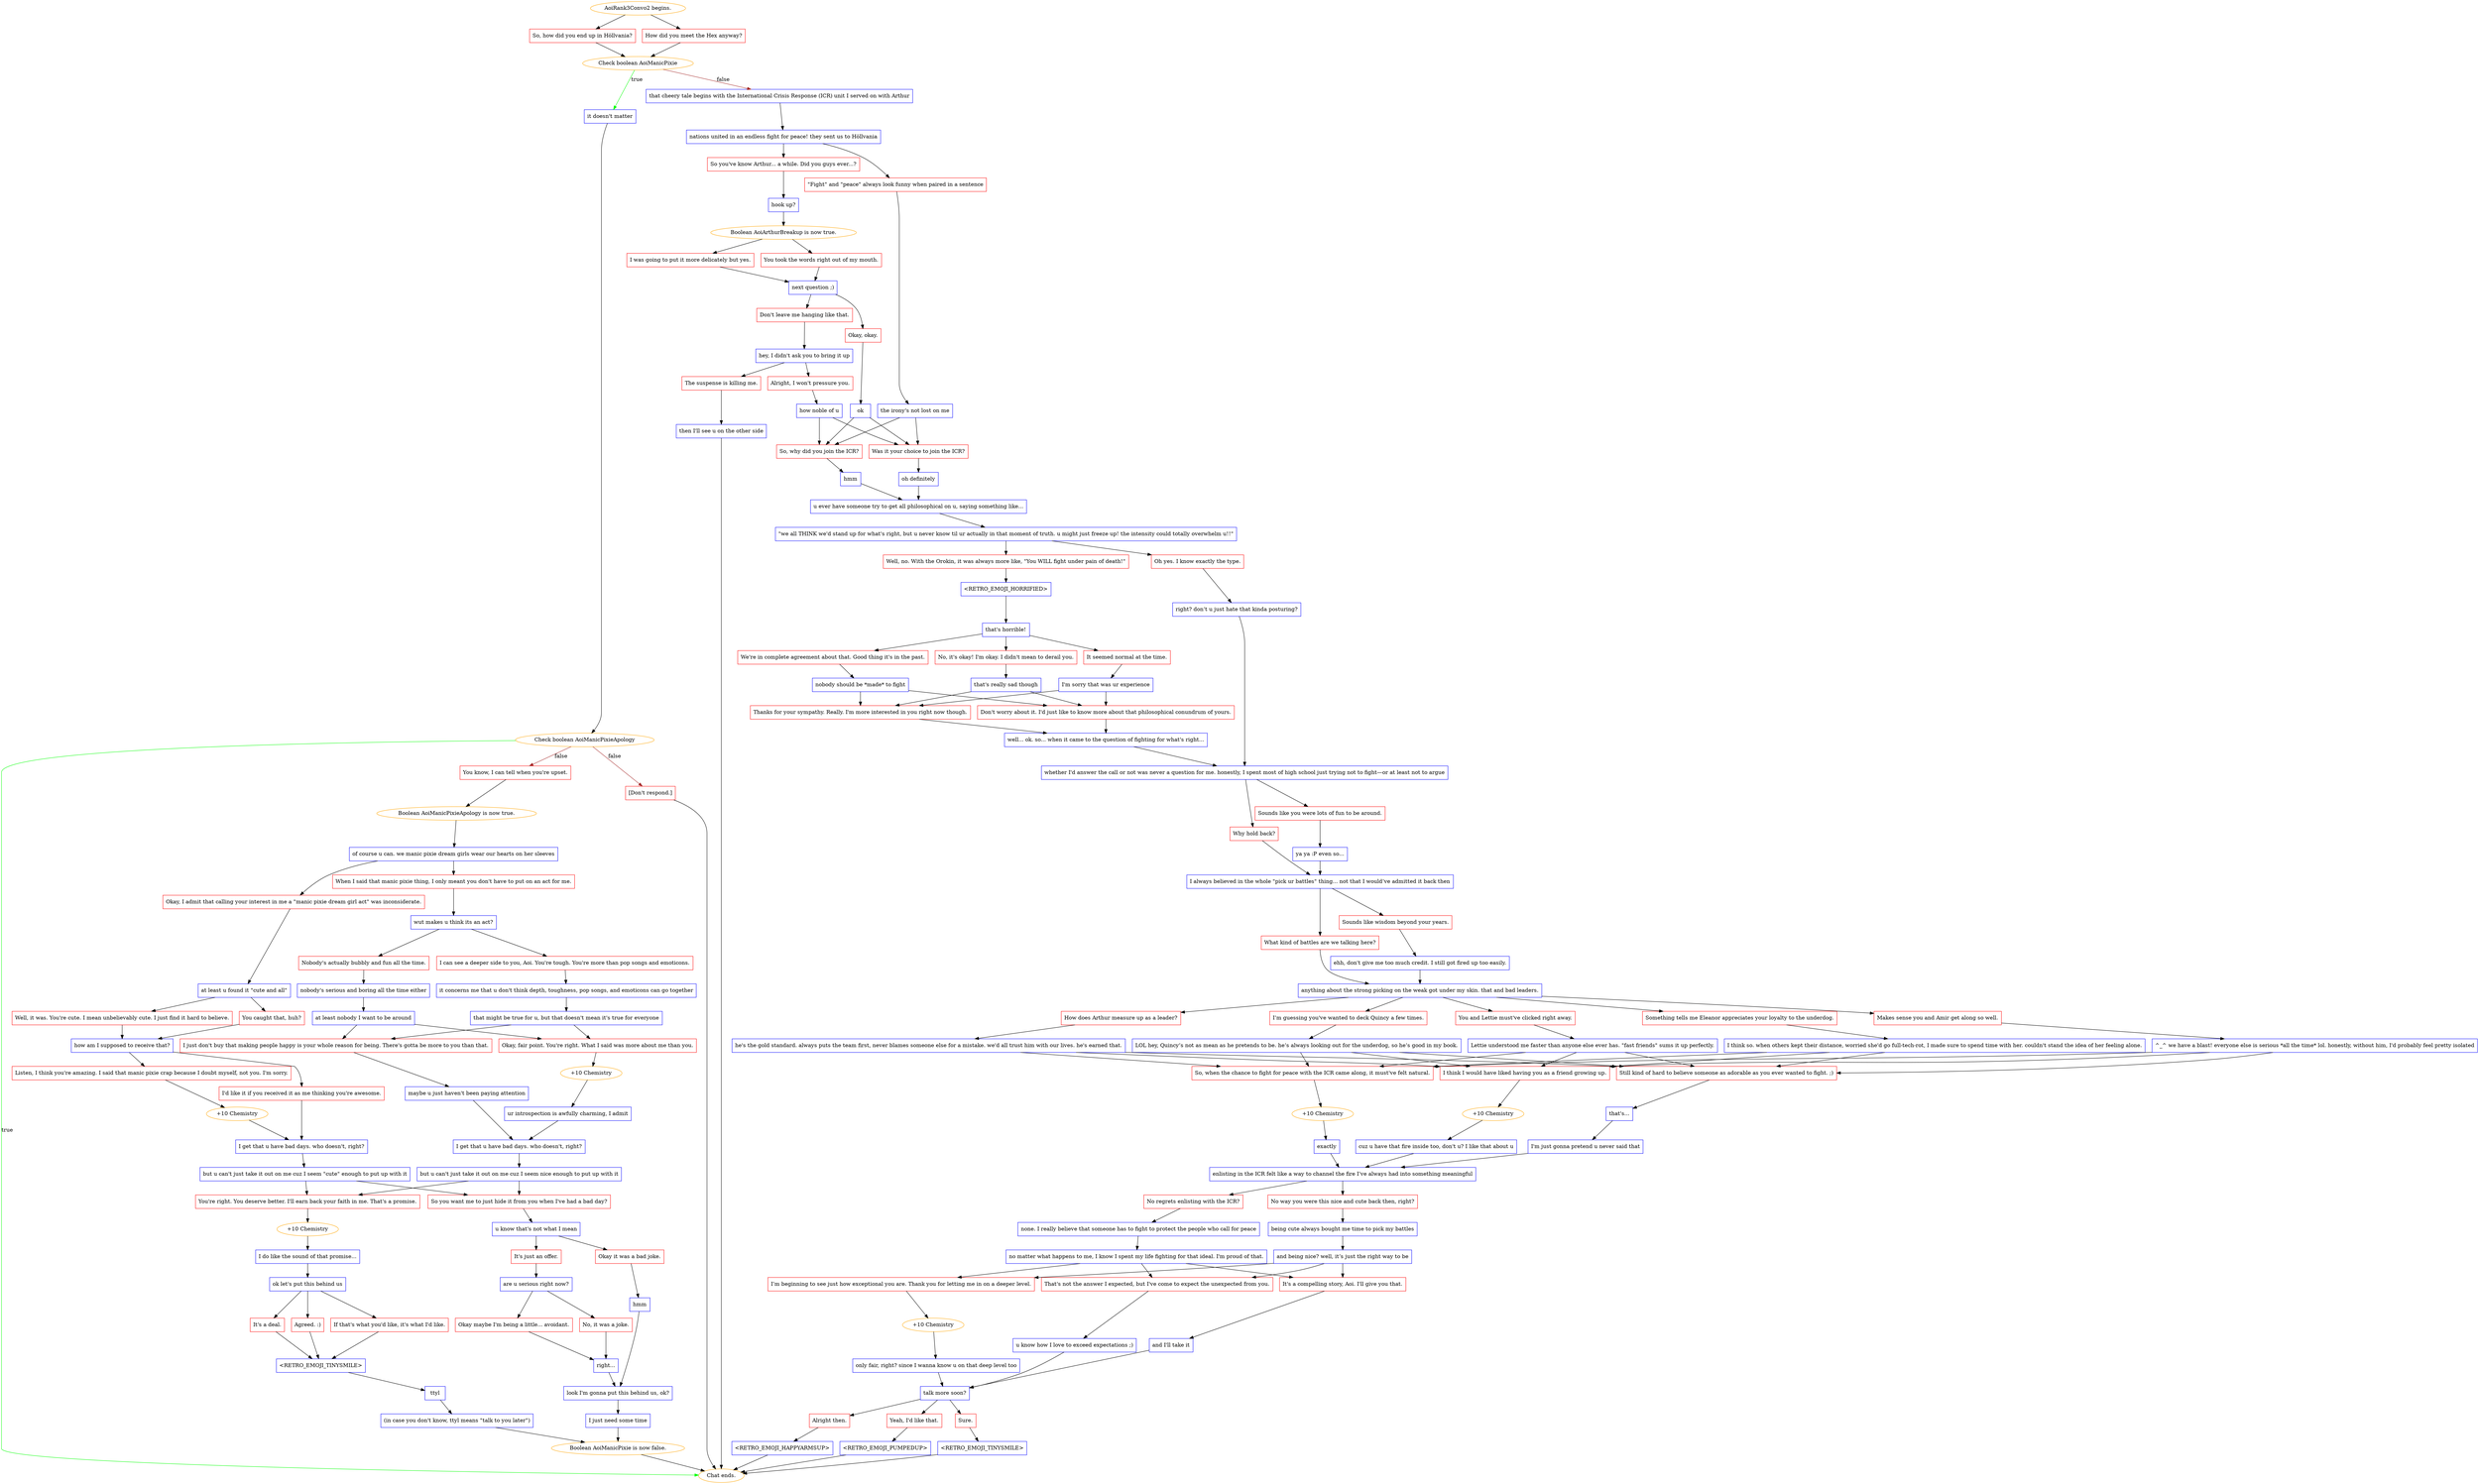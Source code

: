 digraph {
	"AoiRank3Convo2 begins." [color=orange];
		"AoiRank3Convo2 begins." -> j2371593943;
		"AoiRank3Convo2 begins." -> j2923131418;
	j2371593943 [label="So, how did you end up in Höllvania?",shape=box,color=red];
		j2371593943 -> j1553637798;
	j2923131418 [label="How did you meet the Hex anyway?",shape=box,color=red];
		j2923131418 -> j1553637798;
	j1553637798 [label="Check boolean AoiManicPixie",color=orange];
		j1553637798 -> j3886910017 [label=true,color=green];
		j1553637798 -> j3769025632 [label=false,color=brown];
	j3886910017 [label="it doesn't matter",shape=box,color=blue];
		j3886910017 -> j2806985163;
	j3769025632 [label="that cheery tale begins with the International Crisis Response (ICR) unit I served on with Arthur",shape=box,color=blue];
		j3769025632 -> j68569452;
	j2806985163 [label="Check boolean AoiManicPixieApology",color=orange];
		j2806985163 -> "Chat ends." [label=true,color=green];
		j2806985163 -> j2143314528 [label=false,color=brown];
		j2806985163 -> j3753019363 [label=false,color=brown];
	j68569452 [label="nations united in an endless fight for peace! they sent us to Höllvania",shape=box,color=blue];
		j68569452 -> j332245291;
		j68569452 -> j2054961426;
	"Chat ends." [color=orange];
	j2143314528 [label="You know, I can tell when you're upset.",shape=box,color=red];
		j2143314528 -> j99077350;
	j3753019363 [label="[Don't respond.]",shape=box,color=red];
		j3753019363 -> "Chat ends.";
	j332245291 [label="So you've know Arthur... a while. Did you guys ever...?",shape=box,color=red];
		j332245291 -> j2104833010;
	j2054961426 [label="\"Fight\" and \"peace\" always look funny when paired in a sentence",shape=box,color=red];
		j2054961426 -> j2420625791;
	j99077350 [label="Boolean AoiManicPixieApology is now true.",color=orange];
		j99077350 -> j2886802014;
	j2104833010 [label="hook up?",shape=box,color=blue];
		j2104833010 -> j1782455318;
	j2420625791 [label="the irony's not lost on me",shape=box,color=blue];
		j2420625791 -> j3979995432;
		j2420625791 -> j532891705;
	j2886802014 [label="of course u can. we manic pixie dream girls wear our hearts on her sleeves",shape=box,color=blue];
		j2886802014 -> j1285171333;
		j2886802014 -> j1114605179;
	j1782455318 [label="Boolean AoiArthurBreakup is now true.",color=orange];
		j1782455318 -> j593768754;
		j1782455318 -> j3864533102;
	j3979995432 [label="So, why did you join the ICR?",shape=box,color=red];
		j3979995432 -> j2304805677;
	j532891705 [label="Was it your choice to join the ICR?",shape=box,color=red];
		j532891705 -> j2285571011;
	j1285171333 [label="Okay, I admit that calling your interest in me a \"manic pixie dream girl act\" was inconsiderate.",shape=box,color=red];
		j1285171333 -> j2622085966;
	j1114605179 [label="When I said that manic pixie thing, I only meant you don't have to put on an act for me.",shape=box,color=red];
		j1114605179 -> j4097108182;
	j593768754 [label="I was going to put it more delicately but yes.",shape=box,color=red];
		j593768754 -> j959886002;
	j3864533102 [label="You took the words right out of my mouth.",shape=box,color=red];
		j3864533102 -> j959886002;
	j2304805677 [label="hmm",shape=box,color=blue];
		j2304805677 -> j3470550861;
	j2285571011 [label="oh definitely",shape=box,color=blue];
		j2285571011 -> j3470550861;
	j2622085966 [label="at least u found it \"cute and all\"",shape=box,color=blue];
		j2622085966 -> j231304589;
		j2622085966 -> j1888515488;
	j4097108182 [label="wut makes u think its an act?",shape=box,color=blue];
		j4097108182 -> j2223421155;
		j4097108182 -> j3414619946;
	j959886002 [label="next question ;)",shape=box,color=blue];
		j959886002 -> j1543335070;
		j959886002 -> j3064901456;
	j3470550861 [label="u ever have someone try to get all philosophical on u, saying something like...",shape=box,color=blue];
		j3470550861 -> j419560139;
	j231304589 [label="Well, it was. You're cute. I mean unbelievably cute. I just find it hard to believe.",shape=box,color=red];
		j231304589 -> j1157360420;
	j1888515488 [label="You caught that, huh?",shape=box,color=red];
		j1888515488 -> j1157360420;
	j2223421155 [label="Nobody's actually bubbly and fun all the time.",shape=box,color=red];
		j2223421155 -> j1407242303;
	j3414619946 [label="I can see a deeper side to you, Aoi. You're tough. You're more than pop songs and emoticons.",shape=box,color=red];
		j3414619946 -> j74515036;
	j1543335070 [label="Don't leave me hanging like that.",shape=box,color=red];
		j1543335070 -> j877756907;
	j3064901456 [label="Okay, okay.",shape=box,color=red];
		j3064901456 -> j2967577587;
	j419560139 [label="\"we all THINK we'd stand up for what's right, but u never know til ur actually in that moment of truth. u might just freeze up! the intensity could totally overwhelm u!!\"",shape=box,color=blue];
		j419560139 -> j2709428349;
		j419560139 -> j1968325625;
	j1157360420 [label="how am I supposed to receive that?",shape=box,color=blue];
		j1157360420 -> j1340554806;
		j1157360420 -> j2837396914;
	j1407242303 [label="nobody's serious and boring all the time either",shape=box,color=blue];
		j1407242303 -> j3118323926;
	j74515036 [label="it concerns me that u don't think depth, toughness, pop songs, and emoticons can go together",shape=box,color=blue];
		j74515036 -> j2513068774;
	j877756907 [label="hey, I didn't ask you to bring it up",shape=box,color=blue];
		j877756907 -> j1118661936;
		j877756907 -> j4220309347;
	j2967577587 [label="ok",shape=box,color=blue];
		j2967577587 -> j3979995432;
		j2967577587 -> j532891705;
	j2709428349 [label="Well, no. With the Orokin, it was always more like, \"You WILL fight under pain of death!\"",shape=box,color=red];
		j2709428349 -> j2249913164;
	j1968325625 [label="Oh yes. I know exactly the type.",shape=box,color=red];
		j1968325625 -> j1676300851;
	j1340554806 [label="Listen, I think you're amazing. I said that manic pixie crap because I doubt myself, not you. I'm sorry.",shape=box,color=red];
		j1340554806 -> j676529288;
	j2837396914 [label="I'd like it if you received it as me thinking you're awesome.",shape=box,color=red];
		j2837396914 -> j1066451723;
	j3118323926 [label="at least nobody I want to be around",shape=box,color=blue];
		j3118323926 -> j2598319192;
		j3118323926 -> j2251525846;
	j2513068774 [label="that might be true for u, but that doesn't mean it's true for everyone",shape=box,color=blue];
		j2513068774 -> j2251525846;
		j2513068774 -> j2598319192;
	j1118661936 [label="The suspense is killing me.",shape=box,color=red];
		j1118661936 -> j3554979863;
	j4220309347 [label="Alright, I won't pressure you.",shape=box,color=red];
		j4220309347 -> j95661999;
	j2249913164 [label="<RETRO_EMOJI_HORRIFIED>",shape=box,color=blue];
		j2249913164 -> j379098184;
	j1676300851 [label="right? don’t u just hate that kinda posturing?",shape=box,color=blue];
		j1676300851 -> j3914901026;
	j676529288 [label="+10 Chemistry",color=orange];
		j676529288 -> j1066451723;
	j1066451723 [label="I get that u have bad days. who doesn't, right?",shape=box,color=blue];
		j1066451723 -> j4029778640;
	j2598319192 [label="I just don't buy that making people happy is your whole reason for being. There's gotta be more to you than that.",shape=box,color=red];
		j2598319192 -> j266166036;
	j2251525846 [label="Okay, fair point. You're right. What I said was more about me than you.",shape=box,color=red];
		j2251525846 -> j4224316872;
	j3554979863 [label="then I'll see u on the other side",shape=box,color=blue];
		j3554979863 -> "Chat ends.";
	j95661999 [label="how noble of u",shape=box,color=blue];
		j95661999 -> j3979995432;
		j95661999 -> j532891705;
	j379098184 [label="that's horrible!",shape=box,color=blue];
		j379098184 -> j2989829440;
		j379098184 -> j3407907339;
		j379098184 -> j3628869285;
	j3914901026 [label="whether I'd answer the call or not was never a question for me. honestly, I spent most of high school just trying not to fight—or at least not to argue",shape=box,color=blue];
		j3914901026 -> j3832881200;
		j3914901026 -> j4276489990;
	j4029778640 [label="but u can't just take it out on me cuz I seem \"cute\" enough to put up with it",shape=box,color=blue];
		j4029778640 -> j1270247804;
		j4029778640 -> j48696734;
	j266166036 [label="maybe u just haven't been paying attention",shape=box,color=blue];
		j266166036 -> j1384015461;
	j4224316872 [label="+10 Chemistry",color=orange];
		j4224316872 -> j2456859404;
	j2989829440 [label="We're in complete agreement about that. Good thing it's in the past.",shape=box,color=red];
		j2989829440 -> j2960458330;
	j3407907339 [label="No, it's okay! I'm okay. I didn't mean to derail you.",shape=box,color=red];
		j3407907339 -> j3353299088;
	j3628869285 [label="It seemed normal at the time.",shape=box,color=red];
		j3628869285 -> j701978701;
	j3832881200 [label="Why hold back?",shape=box,color=red];
		j3832881200 -> j1060742633;
	j4276489990 [label="Sounds like you were lots of fun to be around.",shape=box,color=red];
		j4276489990 -> j1015536520;
	j1270247804 [label="You're right. You deserve better. I'll earn back your faith in me. That's a promise.",shape=box,color=red];
		j1270247804 -> j2701307812;
	j48696734 [label="So you want me to just hide it from you when I've had a bad day?",shape=box,color=red];
		j48696734 -> j1106454855;
	j1384015461 [label="I get that u have bad days. who doesn't, right?",shape=box,color=blue];
		j1384015461 -> j2309011067;
	j2456859404 [label="ur introspection is awfully charming, I admit",shape=box,color=blue];
		j2456859404 -> j1384015461;
	j2960458330 [label="nobody should be *made* to fight",shape=box,color=blue];
		j2960458330 -> j433534222;
		j2960458330 -> j2175213417;
	j3353299088 [label="that's really sad though",shape=box,color=blue];
		j3353299088 -> j433534222;
		j3353299088 -> j2175213417;
	j701978701 [label="I'm sorry that was ur experience",shape=box,color=blue];
		j701978701 -> j433534222;
		j701978701 -> j2175213417;
	j1060742633 [label="I always believed in the whole \"pick ur battles\" thing... not that I would’ve admitted it back then",shape=box,color=blue];
		j1060742633 -> j3028694120;
		j1060742633 -> j4159068933;
	j1015536520 [label="ya ya :P even so...",shape=box,color=blue];
		j1015536520 -> j1060742633;
	j2701307812 [label="+10 Chemistry",color=orange];
		j2701307812 -> j747835524;
	j1106454855 [label="u know that's not what I mean",shape=box,color=blue];
		j1106454855 -> j1375110525;
		j1106454855 -> j3681534399;
	j2309011067 [label="but u can't just take it out on me cuz I seem nice enough to put up with it",shape=box,color=blue];
		j2309011067 -> j1270247804;
		j2309011067 -> j48696734;
	j433534222 [label="Thanks for your sympathy. Really. I'm more interested in you right now though.",shape=box,color=red];
		j433534222 -> j2749379520;
	j2175213417 [label="Don't worry about it. I'd just like to know more about that philosophical conundrum of yours.",shape=box,color=red];
		j2175213417 -> j2749379520;
	j3028694120 [label="What kind of battles are we talking here?",shape=box,color=red];
		j3028694120 -> j3509373772;
	j4159068933 [label="Sounds like wisdom beyond your years.",shape=box,color=red];
		j4159068933 -> j806870152;
	j747835524 [label="I do like the sound of that promise...",shape=box,color=blue];
		j747835524 -> j700502609;
	j1375110525 [label="It's just an offer.",shape=box,color=red];
		j1375110525 -> j1045179030;
	j3681534399 [label="Okay it was a bad joke.",shape=box,color=red];
		j3681534399 -> j2674146795;
	j2749379520 [label="well... ok. so... when it came to the question of fighting for what's right...",shape=box,color=blue];
		j2749379520 -> j3914901026;
	j3509373772 [label="anything about the strong picking on the weak got under my skin. that and bad leaders.",shape=box,color=blue];
		j3509373772 -> j2132536697;
		j3509373772 -> j255890726;
		j3509373772 -> j261301201;
		j3509373772 -> j1992545828;
		j3509373772 -> j948057617;
	j806870152 [label="ehh, don't give me too much credit. I still got fired up too easily.",shape=box,color=blue];
		j806870152 -> j3509373772;
	j700502609 [label="ok let's put this behind us",shape=box,color=blue];
		j700502609 -> j3912772301;
		j700502609 -> j175010154;
		j700502609 -> j1607778154;
	j1045179030 [label="are u serious right now?",shape=box,color=blue];
		j1045179030 -> j1783919172;
		j1045179030 -> j222396913;
	j2674146795 [label="hmm",shape=box,color=blue];
		j2674146795 -> j2042686502;
	j2132536697 [label="How does Arthur measure up as a leader?",shape=box,color=red];
		j2132536697 -> j1443576262;
	j255890726 [label="I’m guessing you've wanted to deck Quincy a few times.",shape=box,color=red];
		j255890726 -> j1793441597;
	j261301201 [label="You and Lettie must've clicked right away.",shape=box,color=red];
		j261301201 -> j3418956296;
	j1992545828 [label="Something tells me Eleanor appreciates your loyalty to the underdog.",shape=box,color=red];
		j1992545828 -> j56330508;
	j948057617 [label="Makes sense you and Amir get along so well.",shape=box,color=red];
		j948057617 -> j3636728870;
	j3912772301 [label="It's a deal.",shape=box,color=red];
		j3912772301 -> j2031818668;
	j175010154 [label="Agreed. :)",shape=box,color=red];
		j175010154 -> j2031818668;
	j1607778154 [label="If that's what you'd like, it's what I'd like.",shape=box,color=red];
		j1607778154 -> j2031818668;
	j1783919172 [label="Okay maybe I'm being a little... avoidant.",shape=box,color=red];
		j1783919172 -> j1504223923;
	j222396913 [label="No, it was a joke.",shape=box,color=red];
		j222396913 -> j1504223923;
	j2042686502 [label="look I'm gonna put this behind us, ok?",shape=box,color=blue];
		j2042686502 -> j2045148476;
	j1443576262 [label="he's the gold standard. always puts the team first, never blames someone else for a mistake. we'd all trust him with our lives. he's earned that.",shape=box,color=blue];
		j1443576262 -> j3723188695;
		j1443576262 -> j3142683441;
		j1443576262 -> j1493749108;
	j1793441597 [label="LOL hey, Quincy’s not as mean as he pretends to be. he’s always looking out for the underdog, so he’s good in my book.",shape=box,color=blue];
		j1793441597 -> j3723188695;
		j1793441597 -> j3142683441;
		j1793441597 -> j1493749108;
	j3418956296 [label="Lettie understood me faster than anyone else ever has. \"fast friends\" sums it up perfectly.",shape=box,color=blue];
		j3418956296 -> j3723188695;
		j3418956296 -> j3142683441;
		j3418956296 -> j1493749108;
	j56330508 [label="I think so. when others kept their distance, worried she'd go full-tech-rot, I made sure to spend time with her. couldn't stand the idea of her feeling alone.",shape=box,color=blue];
		j56330508 -> j3723188695;
		j56330508 -> j3142683441;
		j56330508 -> j1493749108;
	j3636728870 [label="^_^ we have a blast! everyone else is serious *all the time* lol. honestly, without him, I'd probably feel pretty isolated",shape=box,color=blue];
		j3636728870 -> j3723188695;
		j3636728870 -> j3142683441;
		j3636728870 -> j1493749108;
	j2031818668 [label="<RETRO_EMOJI_TINYSMILE>",shape=box,color=blue];
		j2031818668 -> j1858444684;
	j1504223923 [label="right...",shape=box,color=blue];
		j1504223923 -> j2042686502;
	j2045148476 [label="I just need some time",shape=box,color=blue];
		j2045148476 -> j2477397060;
	j3723188695 [label="So, when the chance to fight for peace with the ICR came along, it must've felt natural.",shape=box,color=red];
		j3723188695 -> j3292714726;
	j3142683441 [label="I think I would have liked having you as a friend growing up.",shape=box,color=red];
		j3142683441 -> j3490494792;
	j1493749108 [label="Still kind of hard to believe someone as adorable as you ever wanted to fight. ;)",shape=box,color=red];
		j1493749108 -> j741371889;
	j1858444684 [label="ttyl",shape=box,color=blue];
		j1858444684 -> j430002601;
	j2477397060 [label="Boolean AoiManicPixie is now false.",color=orange];
		j2477397060 -> "Chat ends.";
	j3292714726 [label="+10 Chemistry",color=orange];
		j3292714726 -> j367268143;
	j3490494792 [label="+10 Chemistry",color=orange];
		j3490494792 -> j4083848939;
	j741371889 [label="that's...",shape=box,color=blue];
		j741371889 -> j168849276;
	j430002601 [label="(in case you don't know, ttyl means \"talk to you later\")",shape=box,color=blue];
		j430002601 -> j2477397060;
	j367268143 [label="exactly",shape=box,color=blue];
		j367268143 -> j2204087101;
	j4083848939 [label="cuz u have that fire inside too, don't u? I like that about u",shape=box,color=blue];
		j4083848939 -> j2204087101;
	j168849276 [label="I'm just gonna pretend u never said that",shape=box,color=blue];
		j168849276 -> j2204087101;
	j2204087101 [label="enlisting in the ICR felt like a way to channel the fire I’ve always had into something meaningful",shape=box,color=blue];
		j2204087101 -> j118685461;
		j2204087101 -> j4018682109;
	j118685461 [label="No regrets enlisting with the ICR?",shape=box,color=red];
		j118685461 -> j1261355189;
	j4018682109 [label="No way you were this nice and cute back then, right?",shape=box,color=red];
		j4018682109 -> j2187544717;
	j1261355189 [label="none. I really believe that someone has to fight to protect the people who call for peace",shape=box,color=blue];
		j1261355189 -> j640682848;
	j2187544717 [label="being cute always bought me time to pick my battles",shape=box,color=blue];
		j2187544717 -> j1620322497;
	j640682848 [label="no matter what happens to me, I know I spent my life fighting for that ideal. I'm proud of that.",shape=box,color=blue];
		j640682848 -> j3681401400;
		j640682848 -> j3212963760;
		j640682848 -> j2375315272;
	j1620322497 [label="and being nice? well, it’s just the right way to be",shape=box,color=blue];
		j1620322497 -> j3681401400;
		j1620322497 -> j3212963760;
		j1620322497 -> j2375315272;
	j3681401400 [label="I’m beginning to see just how exceptional you are. Thank you for letting me in on a deeper level.",shape=box,color=red];
		j3681401400 -> j669970095;
	j3212963760 [label="That's not the answer I expected, but I've come to expect the unexpected from you.",shape=box,color=red];
		j3212963760 -> j229134600;
	j2375315272 [label="It's a compelling story, Aoi. I'll give you that.",shape=box,color=red];
		j2375315272 -> j3637744604;
	j669970095 [label="+10 Chemistry",color=orange];
		j669970095 -> j271307876;
	j229134600 [label="u know how I love to exceed expectations ;)",shape=box,color=blue];
		j229134600 -> j1732924096;
	j3637744604 [label="and I'll take it",shape=box,color=blue];
		j3637744604 -> j1732924096;
	j271307876 [label="only fair, right? since I wanna know u on that deep level too",shape=box,color=blue];
		j271307876 -> j1732924096;
	j1732924096 [label="talk more soon?",shape=box,color=blue];
		j1732924096 -> j1612918298;
		j1732924096 -> j3916427714;
		j1732924096 -> j2240983456;
	j1612918298 [label="Alright then.",shape=box,color=red];
		j1612918298 -> j2061505340;
	j3916427714 [label="Yeah, I'd like that.",shape=box,color=red];
		j3916427714 -> j336425587;
	j2240983456 [label="Sure.",shape=box,color=red];
		j2240983456 -> j3029731251;
	j2061505340 [label="<RETRO_EMOJI_HAPPYARMSUP>",shape=box,color=blue];
		j2061505340 -> "Chat ends.";
	j336425587 [label="<RETRO_EMOJI_PUMPEDUP>",shape=box,color=blue];
		j336425587 -> "Chat ends.";
	j3029731251 [label="<RETRO_EMOJI_TINYSMILE>",shape=box,color=blue];
		j3029731251 -> "Chat ends.";
}